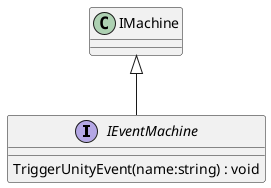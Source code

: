 @startuml
interface IEventMachine {
    TriggerUnityEvent(name:string) : void
}
IMachine <|-- IEventMachine
@enduml
